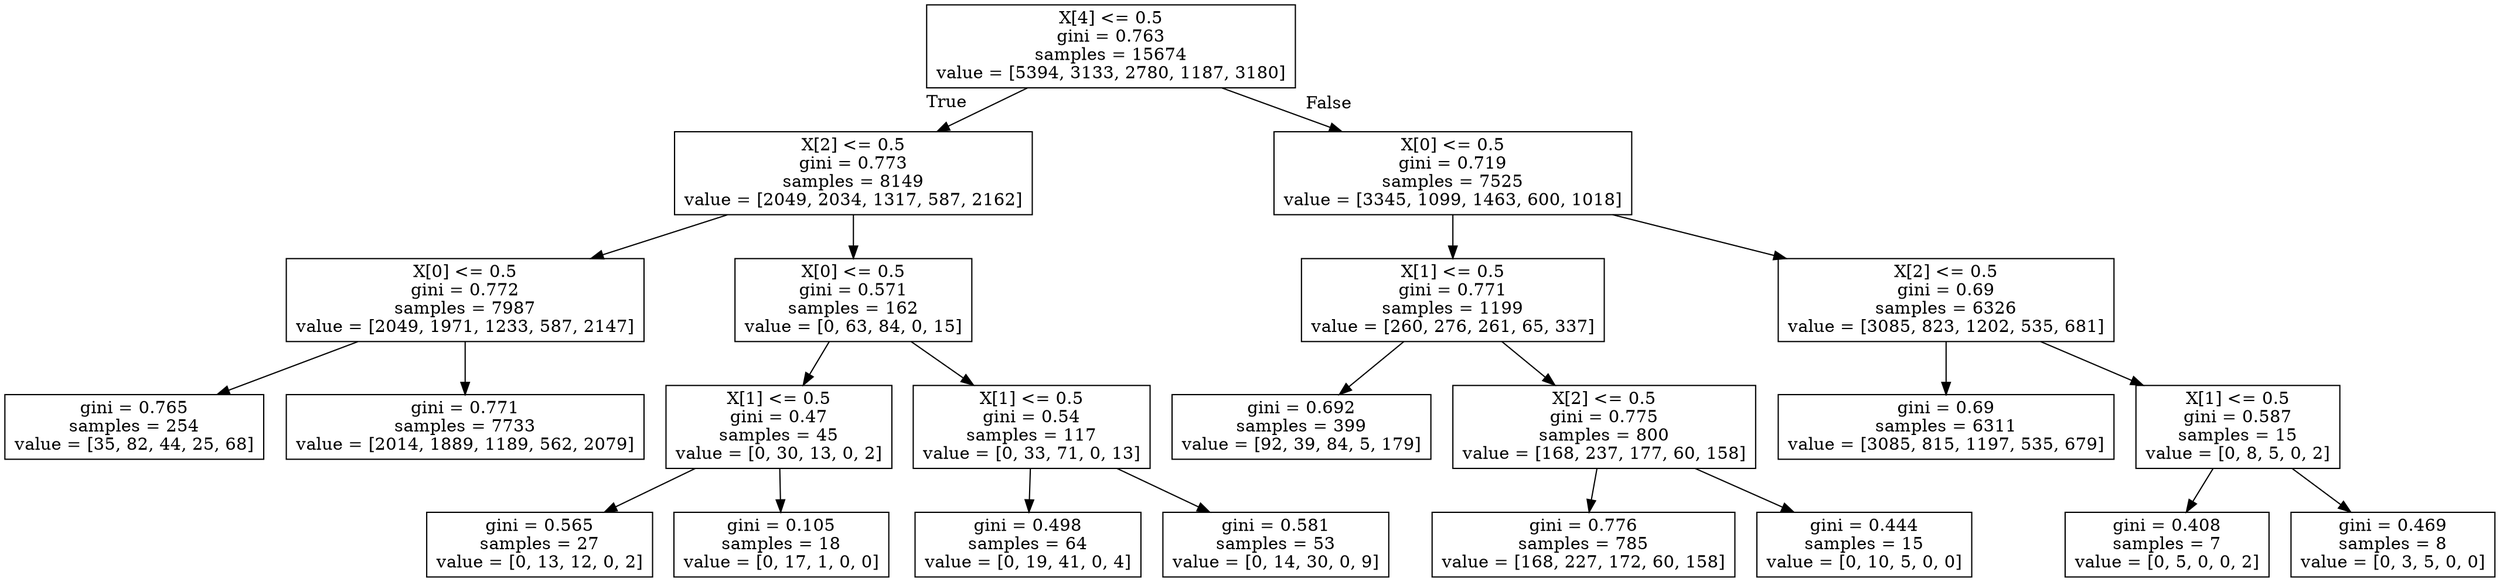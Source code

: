 digraph Tree {
node [shape=box] ;
0 [label="X[4] <= 0.5\ngini = 0.763\nsamples = 15674\nvalue = [5394, 3133, 2780, 1187, 3180]"] ;
1 [label="X[2] <= 0.5\ngini = 0.773\nsamples = 8149\nvalue = [2049, 2034, 1317, 587, 2162]"] ;
0 -> 1 [labeldistance=2.5, labelangle=45, headlabel="True"] ;
2 [label="X[0] <= 0.5\ngini = 0.772\nsamples = 7987\nvalue = [2049, 1971, 1233, 587, 2147]"] ;
1 -> 2 ;
3 [label="gini = 0.765\nsamples = 254\nvalue = [35, 82, 44, 25, 68]"] ;
2 -> 3 ;
4 [label="gini = 0.771\nsamples = 7733\nvalue = [2014, 1889, 1189, 562, 2079]"] ;
2 -> 4 ;
5 [label="X[0] <= 0.5\ngini = 0.571\nsamples = 162\nvalue = [0, 63, 84, 0, 15]"] ;
1 -> 5 ;
6 [label="X[1] <= 0.5\ngini = 0.47\nsamples = 45\nvalue = [0, 30, 13, 0, 2]"] ;
5 -> 6 ;
7 [label="gini = 0.565\nsamples = 27\nvalue = [0, 13, 12, 0, 2]"] ;
6 -> 7 ;
8 [label="gini = 0.105\nsamples = 18\nvalue = [0, 17, 1, 0, 0]"] ;
6 -> 8 ;
9 [label="X[1] <= 0.5\ngini = 0.54\nsamples = 117\nvalue = [0, 33, 71, 0, 13]"] ;
5 -> 9 ;
10 [label="gini = 0.498\nsamples = 64\nvalue = [0, 19, 41, 0, 4]"] ;
9 -> 10 ;
11 [label="gini = 0.581\nsamples = 53\nvalue = [0, 14, 30, 0, 9]"] ;
9 -> 11 ;
12 [label="X[0] <= 0.5\ngini = 0.719\nsamples = 7525\nvalue = [3345, 1099, 1463, 600, 1018]"] ;
0 -> 12 [labeldistance=2.5, labelangle=-45, headlabel="False"] ;
13 [label="X[1] <= 0.5\ngini = 0.771\nsamples = 1199\nvalue = [260, 276, 261, 65, 337]"] ;
12 -> 13 ;
14 [label="gini = 0.692\nsamples = 399\nvalue = [92, 39, 84, 5, 179]"] ;
13 -> 14 ;
15 [label="X[2] <= 0.5\ngini = 0.775\nsamples = 800\nvalue = [168, 237, 177, 60, 158]"] ;
13 -> 15 ;
16 [label="gini = 0.776\nsamples = 785\nvalue = [168, 227, 172, 60, 158]"] ;
15 -> 16 ;
17 [label="gini = 0.444\nsamples = 15\nvalue = [0, 10, 5, 0, 0]"] ;
15 -> 17 ;
18 [label="X[2] <= 0.5\ngini = 0.69\nsamples = 6326\nvalue = [3085, 823, 1202, 535, 681]"] ;
12 -> 18 ;
19 [label="gini = 0.69\nsamples = 6311\nvalue = [3085, 815, 1197, 535, 679]"] ;
18 -> 19 ;
20 [label="X[1] <= 0.5\ngini = 0.587\nsamples = 15\nvalue = [0, 8, 5, 0, 2]"] ;
18 -> 20 ;
21 [label="gini = 0.408\nsamples = 7\nvalue = [0, 5, 0, 0, 2]"] ;
20 -> 21 ;
22 [label="gini = 0.469\nsamples = 8\nvalue = [0, 3, 5, 0, 0]"] ;
20 -> 22 ;
}